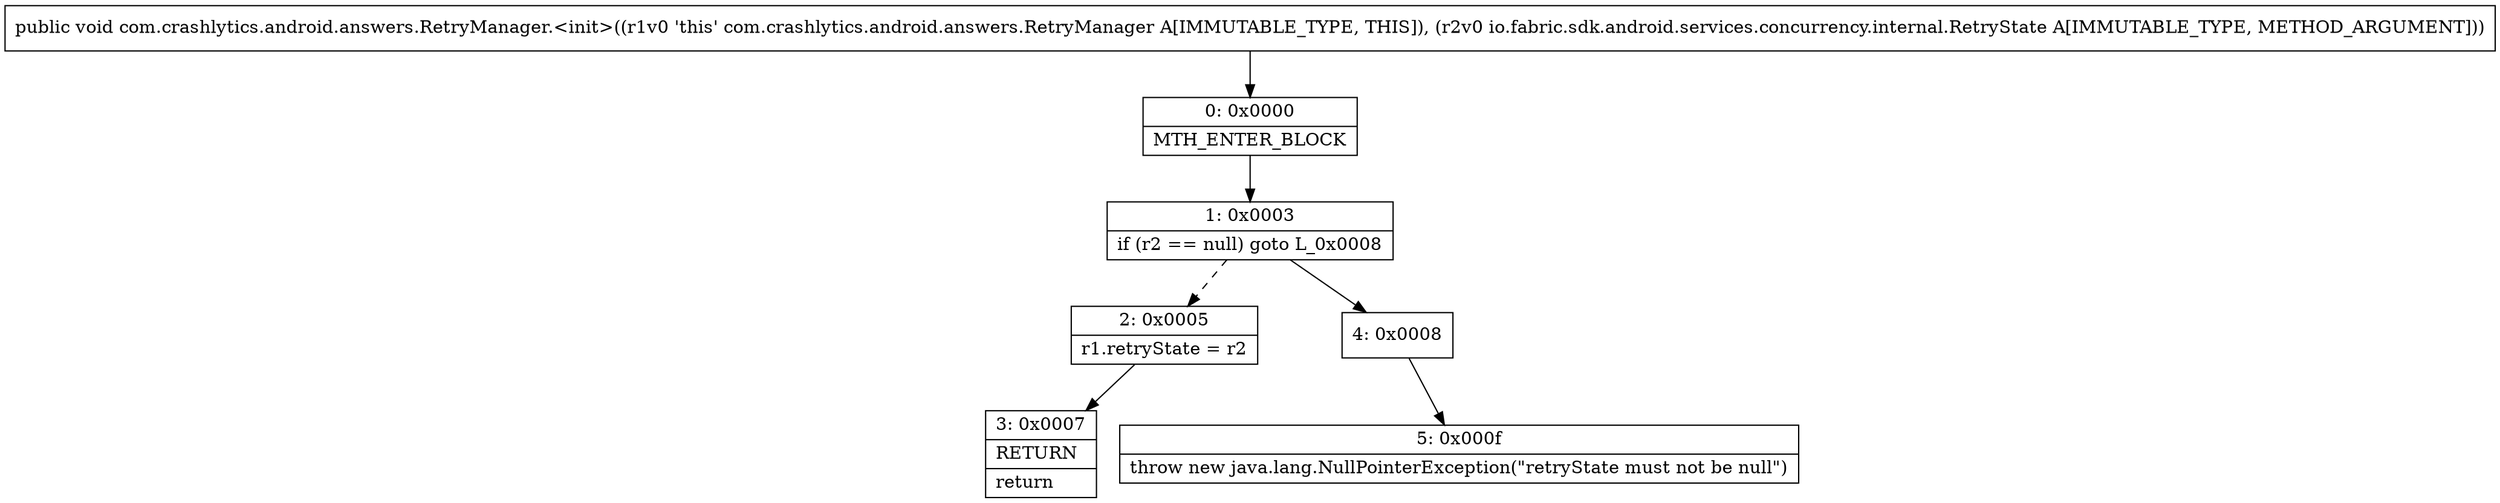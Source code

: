 digraph "CFG forcom.crashlytics.android.answers.RetryManager.\<init\>(Lio\/fabric\/sdk\/android\/services\/concurrency\/internal\/RetryState;)V" {
Node_0 [shape=record,label="{0\:\ 0x0000|MTH_ENTER_BLOCK\l}"];
Node_1 [shape=record,label="{1\:\ 0x0003|if (r2 == null) goto L_0x0008\l}"];
Node_2 [shape=record,label="{2\:\ 0x0005|r1.retryState = r2\l}"];
Node_3 [shape=record,label="{3\:\ 0x0007|RETURN\l|return\l}"];
Node_4 [shape=record,label="{4\:\ 0x0008}"];
Node_5 [shape=record,label="{5\:\ 0x000f|throw new java.lang.NullPointerException(\"retryState must not be null\")\l}"];
MethodNode[shape=record,label="{public void com.crashlytics.android.answers.RetryManager.\<init\>((r1v0 'this' com.crashlytics.android.answers.RetryManager A[IMMUTABLE_TYPE, THIS]), (r2v0 io.fabric.sdk.android.services.concurrency.internal.RetryState A[IMMUTABLE_TYPE, METHOD_ARGUMENT])) }"];
MethodNode -> Node_0;
Node_0 -> Node_1;
Node_1 -> Node_2[style=dashed];
Node_1 -> Node_4;
Node_2 -> Node_3;
Node_4 -> Node_5;
}

